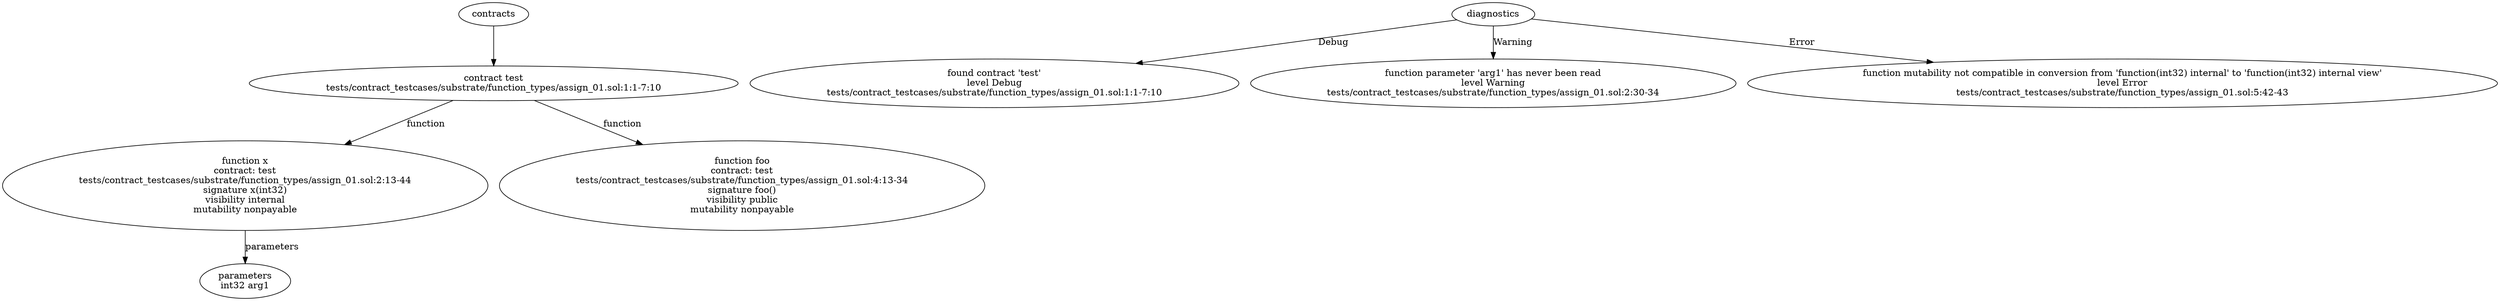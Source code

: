 strict digraph "tests/contract_testcases/substrate/function_types/assign_01.sol" {
	contract [label="contract test\ntests/contract_testcases/substrate/function_types/assign_01.sol:1:1-7:10"]
	x [label="function x\ncontract: test\ntests/contract_testcases/substrate/function_types/assign_01.sol:2:13-44\nsignature x(int32)\nvisibility internal\nmutability nonpayable"]
	parameters [label="parameters\nint32 arg1"]
	foo [label="function foo\ncontract: test\ntests/contract_testcases/substrate/function_types/assign_01.sol:4:13-34\nsignature foo()\nvisibility public\nmutability nonpayable"]
	diagnostic [label="found contract 'test'\nlevel Debug\ntests/contract_testcases/substrate/function_types/assign_01.sol:1:1-7:10"]
	diagnostic_7 [label="function parameter 'arg1' has never been read\nlevel Warning\ntests/contract_testcases/substrate/function_types/assign_01.sol:2:30-34"]
	diagnostic_8 [label="function mutability not compatible in conversion from 'function(int32) internal' to 'function(int32) internal view'\nlevel Error\ntests/contract_testcases/substrate/function_types/assign_01.sol:5:42-43"]
	contracts -> contract
	contract -> x [label="function"]
	x -> parameters [label="parameters"]
	contract -> foo [label="function"]
	diagnostics -> diagnostic [label="Debug"]
	diagnostics -> diagnostic_7 [label="Warning"]
	diagnostics -> diagnostic_8 [label="Error"]
}

